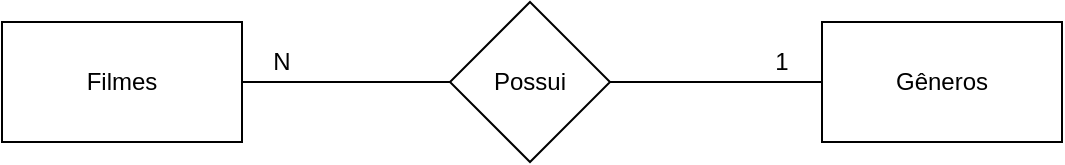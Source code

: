 <mxfile version="14.4.2" type="device" pages="2"><diagram id="84HMJ0m6ult6AU-IjbMV" name="Conceitual"><mxGraphModel dx="1422" dy="762" grid="1" gridSize="10" guides="1" tooltips="1" connect="1" arrows="1" fold="1" page="1" pageScale="1" pageWidth="827" pageHeight="1169" math="0" shadow="0"><root><mxCell id="0"/><mxCell id="1" parent="0"/><mxCell id="VqSW4VLefaATK6Pd2O4y-4" value="" style="edgeStyle=orthogonalEdgeStyle;rounded=0;orthogonalLoop=1;jettySize=auto;html=1;endArrow=none;endFill=0;" parent="1" source="VqSW4VLefaATK6Pd2O4y-1" target="VqSW4VLefaATK6Pd2O4y-2" edge="1"><mxGeometry relative="1" as="geometry"/></mxCell><mxCell id="VqSW4VLefaATK6Pd2O4y-1" value="Filmes" style="rounded=0;whiteSpace=wrap;html=1;" parent="1" vertex="1"><mxGeometry x="150" y="80" width="120" height="60" as="geometry"/></mxCell><mxCell id="VqSW4VLefaATK6Pd2O4y-5" value="" style="edgeStyle=orthogonalEdgeStyle;rounded=0;orthogonalLoop=1;jettySize=auto;html=1;endArrow=none;endFill=0;" parent="1" source="VqSW4VLefaATK6Pd2O4y-2" target="VqSW4VLefaATK6Pd2O4y-3" edge="1"><mxGeometry relative="1" as="geometry"/></mxCell><mxCell id="VqSW4VLefaATK6Pd2O4y-2" value="Possui" style="rhombus;whiteSpace=wrap;html=1;" parent="1" vertex="1"><mxGeometry x="374" y="70" width="80" height="80" as="geometry"/></mxCell><mxCell id="VqSW4VLefaATK6Pd2O4y-3" value="Gêneros" style="rounded=0;whiteSpace=wrap;html=1;" parent="1" vertex="1"><mxGeometry x="560" y="80" width="120" height="60" as="geometry"/></mxCell><mxCell id="VqSW4VLefaATK6Pd2O4y-6" value="N" style="text;html=1;strokeColor=none;fillColor=none;align=center;verticalAlign=middle;whiteSpace=wrap;rounded=0;" parent="1" vertex="1"><mxGeometry x="270" y="90" width="40" height="20" as="geometry"/></mxCell><mxCell id="VqSW4VLefaATK6Pd2O4y-7" value="1" style="text;html=1;strokeColor=none;fillColor=none;align=center;verticalAlign=middle;whiteSpace=wrap;rounded=0;" parent="1" vertex="1"><mxGeometry x="520" y="90" width="40" height="20" as="geometry"/></mxCell></root></mxGraphModel></diagram><diagram id="GYQYBk2xATyh5GeIsahN" name="Lógico"><mxGraphModel dx="981" dy="486" grid="1" gridSize="10" guides="1" tooltips="1" connect="1" arrows="1" fold="1" page="1" pageScale="1" pageWidth="827" pageHeight="1169" math="0" shadow="0"><root><mxCell id="Un2q-C2_cbgOJ8_JYvqW-0"/><mxCell id="Un2q-C2_cbgOJ8_JYvqW-1" parent="Un2q-C2_cbgOJ8_JYvqW-0"/><mxCell id="Un2q-C2_cbgOJ8_JYvqW-28" value="Filmes" style="shape=table;startSize=30;container=1;collapsible=1;childLayout=tableLayout;fixedRows=1;rowLines=0;fontStyle=1;align=center;resizeLast=1;" vertex="1" parent="Un2q-C2_cbgOJ8_JYvqW-1"><mxGeometry x="174" y="80" width="180" height="130" as="geometry"/></mxCell><mxCell id="Un2q-C2_cbgOJ8_JYvqW-29" value="" style="shape=partialRectangle;collapsible=0;dropTarget=0;pointerEvents=0;fillColor=none;top=0;left=0;bottom=0;right=0;points=[[0,0.5],[1,0.5]];portConstraint=eastwest;" vertex="1" parent="Un2q-C2_cbgOJ8_JYvqW-28"><mxGeometry y="30" width="180" height="30" as="geometry"/></mxCell><mxCell id="Un2q-C2_cbgOJ8_JYvqW-30" value="PK" style="shape=partialRectangle;connectable=0;fillColor=none;top=0;left=0;bottom=0;right=0;fontStyle=1;overflow=hidden;" vertex="1" parent="Un2q-C2_cbgOJ8_JYvqW-29"><mxGeometry width="60" height="30" as="geometry"/></mxCell><mxCell id="Un2q-C2_cbgOJ8_JYvqW-31" value="IdFilme" style="shape=partialRectangle;connectable=0;fillColor=none;top=0;left=0;bottom=0;right=0;align=left;spacingLeft=6;fontStyle=5;overflow=hidden;" vertex="1" parent="Un2q-C2_cbgOJ8_JYvqW-29"><mxGeometry x="60" width="120" height="30" as="geometry"/></mxCell><mxCell id="Un2q-C2_cbgOJ8_JYvqW-32" value="" style="shape=partialRectangle;collapsible=0;dropTarget=0;pointerEvents=0;fillColor=none;top=0;left=0;bottom=1;right=0;points=[[0,0.5],[1,0.5]];portConstraint=eastwest;" vertex="1" parent="Un2q-C2_cbgOJ8_JYvqW-28"><mxGeometry y="60" width="180" height="30" as="geometry"/></mxCell><mxCell id="Un2q-C2_cbgOJ8_JYvqW-33" value="FK" style="shape=partialRectangle;connectable=0;fillColor=none;top=0;left=0;bottom=0;right=0;fontStyle=1;overflow=hidden;" vertex="1" parent="Un2q-C2_cbgOJ8_JYvqW-32"><mxGeometry width="60" height="30" as="geometry"/></mxCell><mxCell id="Un2q-C2_cbgOJ8_JYvqW-34" value="IdGenero" style="shape=partialRectangle;connectable=0;fillColor=none;top=0;left=0;bottom=0;right=0;align=left;spacingLeft=6;fontStyle=5;overflow=hidden;" vertex="1" parent="Un2q-C2_cbgOJ8_JYvqW-32"><mxGeometry x="60" width="120" height="30" as="geometry"/></mxCell><mxCell id="Un2q-C2_cbgOJ8_JYvqW-35" value="" style="shape=partialRectangle;collapsible=0;dropTarget=0;pointerEvents=0;fillColor=none;top=0;left=0;bottom=0;right=0;points=[[0,0.5],[1,0.5]];portConstraint=eastwest;" vertex="1" parent="Un2q-C2_cbgOJ8_JYvqW-28"><mxGeometry y="90" width="180" height="30" as="geometry"/></mxCell><mxCell id="Un2q-C2_cbgOJ8_JYvqW-36" value="" style="shape=partialRectangle;connectable=0;fillColor=none;top=0;left=0;bottom=0;right=0;editable=1;overflow=hidden;" vertex="1" parent="Un2q-C2_cbgOJ8_JYvqW-35"><mxGeometry width="60" height="30" as="geometry"/></mxCell><mxCell id="Un2q-C2_cbgOJ8_JYvqW-37" value="Titulo" style="shape=partialRectangle;connectable=0;fillColor=none;top=0;left=0;bottom=0;right=0;align=left;spacingLeft=6;overflow=hidden;" vertex="1" parent="Un2q-C2_cbgOJ8_JYvqW-35"><mxGeometry x="60" width="120" height="30" as="geometry"/></mxCell><mxCell id="Un2q-C2_cbgOJ8_JYvqW-41" value="Generos" style="shape=table;startSize=30;container=1;collapsible=1;childLayout=tableLayout;fixedRows=1;rowLines=0;fontStyle=1;align=center;resizeLast=1;" vertex="1" parent="Un2q-C2_cbgOJ8_JYvqW-1"><mxGeometry x="474" y="80" width="180" height="100" as="geometry"/></mxCell><mxCell id="Un2q-C2_cbgOJ8_JYvqW-45" value="" style="shape=partialRectangle;collapsible=0;dropTarget=0;pointerEvents=0;fillColor=none;top=0;left=0;bottom=1;right=0;points=[[0,0.5],[1,0.5]];portConstraint=eastwest;" vertex="1" parent="Un2q-C2_cbgOJ8_JYvqW-41"><mxGeometry y="30" width="180" height="30" as="geometry"/></mxCell><mxCell id="Un2q-C2_cbgOJ8_JYvqW-46" value="PK" style="shape=partialRectangle;connectable=0;fillColor=none;top=0;left=0;bottom=0;right=0;fontStyle=1;overflow=hidden;" vertex="1" parent="Un2q-C2_cbgOJ8_JYvqW-45"><mxGeometry width="60" height="30" as="geometry"/></mxCell><mxCell id="Un2q-C2_cbgOJ8_JYvqW-47" value="IdGenero" style="shape=partialRectangle;connectable=0;fillColor=none;top=0;left=0;bottom=0;right=0;align=left;spacingLeft=6;fontStyle=5;overflow=hidden;" vertex="1" parent="Un2q-C2_cbgOJ8_JYvqW-45"><mxGeometry x="60" width="120" height="30" as="geometry"/></mxCell><mxCell id="Un2q-C2_cbgOJ8_JYvqW-48" value="" style="shape=partialRectangle;collapsible=0;dropTarget=0;pointerEvents=0;fillColor=none;top=0;left=0;bottom=0;right=0;points=[[0,0.5],[1,0.5]];portConstraint=eastwest;" vertex="1" parent="Un2q-C2_cbgOJ8_JYvqW-41"><mxGeometry y="60" width="180" height="30" as="geometry"/></mxCell><mxCell id="Un2q-C2_cbgOJ8_JYvqW-49" value="" style="shape=partialRectangle;connectable=0;fillColor=none;top=0;left=0;bottom=0;right=0;editable=1;overflow=hidden;" vertex="1" parent="Un2q-C2_cbgOJ8_JYvqW-48"><mxGeometry width="60" height="30" as="geometry"/></mxCell><mxCell id="Un2q-C2_cbgOJ8_JYvqW-50" value="Nome" style="shape=partialRectangle;connectable=0;fillColor=none;top=0;left=0;bottom=0;right=0;align=left;spacingLeft=6;overflow=hidden;" vertex="1" parent="Un2q-C2_cbgOJ8_JYvqW-48"><mxGeometry x="60" width="120" height="30" as="geometry"/></mxCell><mxCell id="Un2q-C2_cbgOJ8_JYvqW-51" value="" style="edgeStyle=entityRelationEdgeStyle;fontSize=12;html=1;endArrow=ERoneToMany;" edge="1" parent="Un2q-C2_cbgOJ8_JYvqW-1" source="Un2q-C2_cbgOJ8_JYvqW-45" target="Un2q-C2_cbgOJ8_JYvqW-32"><mxGeometry width="100" height="100" relative="1" as="geometry"><mxPoint x="378" y="330" as="sourcePoint"/><mxPoint x="478" y="230" as="targetPoint"/></mxGeometry></mxCell></root></mxGraphModel></diagram></mxfile>